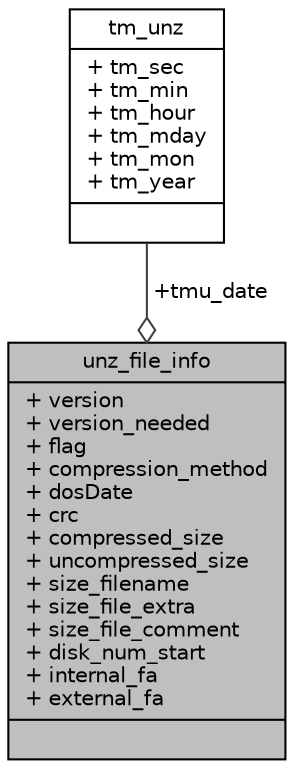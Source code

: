 digraph "unz_file_info"
{
  edge [fontname="Helvetica",fontsize="10",labelfontname="Helvetica",labelfontsize="10"];
  node [fontname="Helvetica",fontsize="10",shape=record];
  Node1 [label="{unz_file_info\n|+ version\l+ version_needed\l+ flag\l+ compression_method\l+ dosDate\l+ crc\l+ compressed_size\l+ uncompressed_size\l+ size_filename\l+ size_file_extra\l+ size_file_comment\l+ disk_num_start\l+ internal_fa\l+ external_fa\l|}",height=0.2,width=0.4,color="black", fillcolor="grey75", style="filled", fontcolor="black"];
  Node2 -> Node1 [color="grey25",fontsize="10",style="solid",label=" +tmu_date" ,arrowhead="odiamond",fontname="Helvetica"];
  Node2 [label="{tm_unz\n|+ tm_sec\l+ tm_min\l+ tm_hour\l+ tm_mday\l+ tm_mon\l+ tm_year\l|}",height=0.2,width=0.4,color="black", fillcolor="white", style="filled",URL="$unzip_8h.html#structtm__unz"];
}
